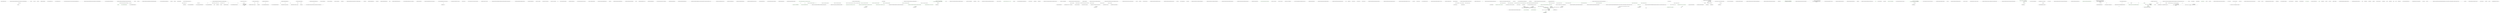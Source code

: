 digraph  {
n12 [label="Hangfire.Server.BackgroundProcessContext", span=""];
n0 [cluster="Hangfire.Server.BackgroundProcessContext.BackgroundProcessContext(string, Hangfire.JobStorage, System.Threading.CancellationToken)", label="Entry Hangfire.Server.BackgroundProcessContext.BackgroundProcessContext(string, Hangfire.JobStorage, System.Threading.CancellationToken)", span="25-25"];
n1 [cluster="Hangfire.Server.BackgroundProcessContext.BackgroundProcessContext(string, Hangfire.JobStorage, System.Threading.CancellationToken)", label="serverId == null", span="30-30"];
n3 [cluster="Hangfire.Server.BackgroundProcessContext.BackgroundProcessContext(string, Hangfire.JobStorage, System.Threading.CancellationToken)", label="storage == null", span="31-31"];
n6 [cluster="Hangfire.Server.BackgroundProcessContext.BackgroundProcessContext(string, Hangfire.JobStorage, System.Threading.CancellationToken)", label="ServerId = serverId", span="35-35"];
n7 [cluster="Hangfire.Server.BackgroundProcessContext.BackgroundProcessContext(string, Hangfire.JobStorage, System.Threading.CancellationToken)", label="Storage = storage", span="36-36"];
n8 [cluster="Hangfire.Server.BackgroundProcessContext.BackgroundProcessContext(string, Hangfire.JobStorage, System.Threading.CancellationToken)", label="CancellationToken = cancellationToken", span="37-37"];
n2 [cluster="Hangfire.Server.BackgroundProcessContext.BackgroundProcessContext(string, Hangfire.JobStorage, System.Threading.CancellationToken)", label="throw new ArgumentNullException(''serverId'');", span="30-30"];
n4 [cluster="Hangfire.Server.BackgroundProcessContext.BackgroundProcessContext(string, Hangfire.JobStorage, System.Threading.CancellationToken)", label="throw new ArgumentNullException(''storage'');", span="31-31"];
n11 [cluster="System.Collections.Generic.Dictionary<TKey, TValue>.Dictionary(System.Collections.Generic.IEqualityComparer<TKey>)", label="Entry System.Collections.Generic.Dictionary<TKey, TValue>.Dictionary(System.Collections.Generic.IEqualityComparer<TKey>)", span="0-0"];
n9 [cluster="Hangfire.Server.BackgroundProcessContext.BackgroundProcessContext(string, Hangfire.JobStorage, System.Threading.CancellationToken)", label="Exit Hangfire.Server.BackgroundProcessContext.BackgroundProcessContext(string, Hangfire.JobStorage, System.Threading.CancellationToken)", span="25-25"];
n10 [cluster="System.ArgumentNullException.ArgumentNullException(string)", label="Entry System.ArgumentNullException.ArgumentNullException(string)", span="0-0"];
d7 [cluster="Hangfire.RecurringJobManager.RecurringJobManager(Hangfire.JobStorage, Hangfire.Client.IBackgroundJobFactory)", color=green, community=0, label="factory == null", prediction=0, span="49-49"];
d4 [cluster="Hangfire.RecurringJobManager.RecurringJobManager(Hangfire.JobStorage, Hangfire.Client.IBackgroundJobFactory)", label="Entry Hangfire.RecurringJobManager.RecurringJobManager(Hangfire.JobStorage, Hangfire.Client.IBackgroundJobFactory)", span="46-46"];
d5 [cluster="Hangfire.RecurringJobManager.RecurringJobManager(Hangfire.JobStorage, Hangfire.Client.IBackgroundJobFactory)", label="storage == null", span="48-48"];
d8 [cluster="Hangfire.RecurringJobManager.RecurringJobManager(Hangfire.JobStorage, Hangfire.Client.IBackgroundJobFactory)", color=green, community=0, label="throw new ArgumentNullException(nameof(factory));", prediction=0, span="49-49"];
d9 [cluster="Hangfire.RecurringJobManager.RecurringJobManager(Hangfire.JobStorage, Hangfire.Client.IBackgroundJobFactory)", label="_storage = storage", span="51-51"];
d11 [cluster="Hangfire.RecurringJobManager.RecurringJobManager(Hangfire.JobStorage, Hangfire.Client.IBackgroundJobFactory)", label="Exit Hangfire.RecurringJobManager.RecurringJobManager(Hangfire.JobStorage, Hangfire.Client.IBackgroundJobFactory)", span="46-46"];
d12 [cluster="System.ArgumentNullException.ArgumentNullException(string)", label="Entry System.ArgumentNullException.ArgumentNullException(string)", span="0-0"];
d13 [cluster="Unk.nameof", label="Entry Unk.nameof", span=""];
d6 [cluster="Hangfire.RecurringJobManager.RecurringJobManager(Hangfire.JobStorage, Hangfire.Client.IBackgroundJobFactory)", label="throw new ArgumentNullException(nameof(storage));", span="48-48"];
d10 [cluster="Hangfire.RecurringJobManager.RecurringJobManager(Hangfire.JobStorage, Hangfire.Client.IBackgroundJobFactory)", label="_factory = factory", span="52-52"];
d90 [label="Hangfire.RecurringJobManager", span=""];
d16 [cluster="Hangfire.RecurringJobManager.AddOrUpdate(string, Hangfire.Common.Job, string, Hangfire.RecurringJobOptions)", label="throw new ArgumentNullException(nameof(recurringJobId));", span="57-57"];
d18 [cluster="Hangfire.RecurringJobManager.AddOrUpdate(string, Hangfire.Common.Job, string, Hangfire.RecurringJobOptions)", label="throw new ArgumentNullException(nameof(job));", span="58-58"];
d20 [cluster="Hangfire.RecurringJobManager.AddOrUpdate(string, Hangfire.Common.Job, string, Hangfire.RecurringJobOptions)", label="throw new ArgumentNullException(nameof(cronExpression));", span="59-59"];
d22 [cluster="Hangfire.RecurringJobManager.AddOrUpdate(string, Hangfire.Common.Job, string, Hangfire.RecurringJobOptions)", label="throw new ArgumentNullException(nameof(options));", span="60-60"];
d52 [cluster="Hangfire.RecurringJobManager.Trigger(string)", label="throw new ArgumentNullException(nameof(recurringJobId));", span="95-95"];
d73 [cluster="Hangfire.RecurringJobManager.RemoveIfExists(string)", label="throw new ArgumentNullException(nameof(recurringJobId));", span="121-121"];
d85 [cluster="Hangfire.RecurringJobManager.ValidateCronExpression(string)", label="throw new ArgumentException(''CRON expression is invalid. Please see the inner exception for details.'', nameof(cronExpression), ex);", span="142-142"];
d24 [cluster="Hangfire.RecurringJobManager.AddOrUpdate(string, Hangfire.Common.Job, string, Hangfire.RecurringJobOptions)", label="var connection = _storage.GetConnection()", span="64-64"];
d53 [cluster="Hangfire.RecurringJobManager.Trigger(string)", label="var connection = _storage.GetConnection()", span="97-97"];
d61 [cluster="Hangfire.RecurringJobManager.Trigger(string)", label="var context = new CreateContext(_storage, connection, job, state)", span="113-113"];
d63 [cluster="Hangfire.RecurringJobManager.Trigger(string)", label="_factory.Create(context)", span="115-115"];
d74 [cluster="Hangfire.RecurringJobManager.RemoveIfExists(string)", label="var connection = _storage.GetConnection()", span="123-123"];
d14 [cluster="Hangfire.RecurringJobManager.AddOrUpdate(string, Hangfire.Common.Job, string, Hangfire.RecurringJobOptions)", label="Entry Hangfire.RecurringJobManager.AddOrUpdate(string, Hangfire.Common.Job, string, Hangfire.RecurringJobOptions)", span="55-55"];
d15 [cluster="Hangfire.RecurringJobManager.AddOrUpdate(string, Hangfire.Common.Job, string, Hangfire.RecurringJobOptions)", label="recurringJobId == null", span="57-57"];
d38 [cluster="Hangfire.RecurringJobManager.AddOrUpdate(string, Hangfire.Common.Job, string, Hangfire.RecurringJobOptions)", label="Exit Hangfire.RecurringJobManager.AddOrUpdate(string, Hangfire.Common.Job, string, Hangfire.RecurringJobOptions)", span="55-55"];
d17 [cluster="Hangfire.RecurringJobManager.AddOrUpdate(string, Hangfire.Common.Job, string, Hangfire.RecurringJobOptions)", label="job == null", span="58-58"];
d19 [cluster="Hangfire.RecurringJobManager.AddOrUpdate(string, Hangfire.Common.Job, string, Hangfire.RecurringJobOptions)", label="cronExpression == null", span="59-59"];
d21 [cluster="Hangfire.RecurringJobManager.AddOrUpdate(string, Hangfire.Common.Job, string, Hangfire.RecurringJobOptions)", label="options == null", span="60-60"];
d50 [cluster="Hangfire.RecurringJobManager.Trigger(string)", label="Entry Hangfire.RecurringJobManager.Trigger(string)", span="93-93"];
d51 [cluster="Hangfire.RecurringJobManager.Trigger(string)", label="recurringJobId == null", span="95-95"];
d64 [cluster="Hangfire.RecurringJobManager.Trigger(string)", label="Exit Hangfire.RecurringJobManager.Trigger(string)", span="93-93"];
d71 [cluster="Hangfire.RecurringJobManager.RemoveIfExists(string)", label="Entry Hangfire.RecurringJobManager.RemoveIfExists(string)", span="119-119"];
d72 [cluster="Hangfire.RecurringJobManager.RemoveIfExists(string)", label="recurringJobId == null", span="121-121"];
d79 [cluster="Hangfire.RecurringJobManager.RemoveIfExists(string)", label="Exit Hangfire.RecurringJobManager.RemoveIfExists(string)", span="119-119"];
d39 [cluster="Hangfire.RecurringJobManager.ValidateCronExpression(string)", label="Entry Hangfire.RecurringJobManager.ValidateCronExpression(string)", span="133-133"];
d84 [cluster="Hangfire.RecurringJobManager.ValidateCronExpression(string)", label=Exception, span="140-140"];
d86 [cluster="Hangfire.RecurringJobManager.ValidateCronExpression(string)", label="Exit Hangfire.RecurringJobManager.ValidateCronExpression(string)", span="133-133"];
d89 [cluster="System.ArgumentException.ArgumentException(string, string, System.Exception)", label="Entry System.ArgumentException.ArgumentException(string, string, System.Exception)", span="0-0"];
d23 [cluster="Hangfire.RecurringJobManager.AddOrUpdate(string, Hangfire.Common.Job, string, Hangfire.RecurringJobOptions)", label="ValidateCronExpression(cronExpression)", span="62-62"];
d25 [cluster="Hangfire.RecurringJobManager.AddOrUpdate(string, Hangfire.Common.Job, string, Hangfire.RecurringJobOptions)", label="var recurringJob = new Dictionary<string, string>()", span="66-66"];
d40 [cluster="Hangfire.JobStorage.GetConnection()", label="Entry Hangfire.JobStorage.GetConnection()", span="56-56"];
d31 [cluster="Hangfire.RecurringJobManager.AddOrUpdate(string, Hangfire.Common.Job, string, Hangfire.RecurringJobOptions)", label="var existingJob = connection.GetAllEntriesFromHash($''recurring-job:{recurringJobId}'')", span="74-74"];
d34 [cluster="Hangfire.RecurringJobManager.AddOrUpdate(string, Hangfire.Common.Job, string, Hangfire.RecurringJobOptions)", label="var transaction = connection.CreateWriteTransaction()", span="80-80"];
d54 [cluster="Hangfire.RecurringJobManager.Trigger(string)", label="var hash = connection.GetAllEntriesFromHash($''recurring-job:{recurringJobId}'')", span="99-99"];
d57 [cluster="Hangfire.RecurringJobManager.Trigger(string)", label="var job = JobHelper.FromJson<InvocationData>(hash[''Job'']).Deserialize()", span="105-105"];
d59 [cluster="Hangfire.RecurringJobManager.Trigger(string)", label="hash.ContainsKey(''Queue'')", span="108-108"];
d60 [cluster="Hangfire.RecurringJobManager.Trigger(string)", label="state.Queue = hash[''Queue'']", span="110-110"];
d58 [cluster="Hangfire.RecurringJobManager.Trigger(string)", label="var state = new EnqueuedState { Reason = ''Triggered using recurring job manager'' }", span="106-106"];
d62 [cluster="Hangfire.RecurringJobManager.Trigger(string)", label="context.Parameters[''RecurringJobId''] = recurringJobId", span="114-114"];
d69 [cluster="Hangfire.Client.CreateContext.CreateContext(Hangfire.JobStorage, Hangfire.Storage.IStorageConnection, Hangfire.Common.Job, Hangfire.States.IState)", label="Entry Hangfire.Client.CreateContext.CreateContext(Hangfire.JobStorage, Hangfire.Storage.IStorageConnection, Hangfire.Common.Job, Hangfire.States.IState)", span="37-37"];
d70 [cluster="Hangfire.Client.IBackgroundJobFactory.Create(Hangfire.Client.CreateContext)", label="Entry Hangfire.Client.IBackgroundJobFactory.Create(Hangfire.Client.CreateContext)", span="31-31"];
d75 [cluster="Hangfire.RecurringJobManager.RemoveIfExists(string)", label="var transaction = connection.CreateWriteTransaction()", span="124-124"];
d26 [cluster="Hangfire.RecurringJobManager.AddOrUpdate(string, Hangfire.Common.Job, string, Hangfire.RecurringJobOptions)", label="var invocationData = InvocationData.Serialize(job)", span="67-67"];
d28 [cluster="Hangfire.RecurringJobManager.AddOrUpdate(string, Hangfire.Common.Job, string, Hangfire.RecurringJobOptions)", label="recurringJob[''Cron''] = cronExpression", span="70-70"];
d29 [cluster="Hangfire.RecurringJobManager.AddOrUpdate(string, Hangfire.Common.Job, string, Hangfire.RecurringJobOptions)", label="recurringJob[''TimeZoneId''] = options.TimeZone.Id", span="71-71"];
d30 [cluster="Hangfire.RecurringJobManager.AddOrUpdate(string, Hangfire.Common.Job, string, Hangfire.RecurringJobOptions)", label="recurringJob[''Queue''] = options.QueueName", span="72-72"];
d35 [cluster="Hangfire.RecurringJobManager.AddOrUpdate(string, Hangfire.Common.Job, string, Hangfire.RecurringJobOptions)", label="transaction.SetRangeInHash(\r\n                        $''recurring-job:{recurringJobId}'',\r\n                        recurringJob)", span="82-84"];
d36 [cluster="Hangfire.RecurringJobManager.AddOrUpdate(string, Hangfire.Common.Job, string, Hangfire.RecurringJobOptions)", label="transaction.AddToSet(''recurring-jobs'', recurringJobId)", span="86-86"];
d37 [cluster="Hangfire.RecurringJobManager.AddOrUpdate(string, Hangfire.Common.Job, string, Hangfire.RecurringJobOptions)", label="transaction.Commit()", span="88-88"];
d56 [cluster="Hangfire.RecurringJobManager.Trigger(string)", label="return;", span="102-102"];
d76 [cluster="Hangfire.RecurringJobManager.RemoveIfExists(string)", label="transaction.RemoveHash($''recurring-job:{recurringJobId}'')", span="126-126"];
d77 [cluster="Hangfire.RecurringJobManager.RemoveIfExists(string)", label="transaction.RemoveFromSet(''recurring-jobs'', recurringJobId)", span="127-127"];
d78 [cluster="Hangfire.RecurringJobManager.RemoveIfExists(string)", label="transaction.Commit()", span="129-129"];
d82 [cluster="Hangfire.RecurringJobManager.ValidateCronExpression(string)", label="var schedule = CrontabSchedule.Parse(cronExpression)", span="137-137"];
d83 [cluster="Hangfire.RecurringJobManager.ValidateCronExpression(string)", label="schedule.GetNextOccurrence(DateTime.UtcNow)", span="138-138"];
d41 [cluster="System.Collections.Generic.Dictionary<TKey, TValue>.Dictionary()", label="Entry System.Collections.Generic.Dictionary<TKey, TValue>.Dictionary()", span="0-0"];
d27 [cluster="Hangfire.RecurringJobManager.AddOrUpdate(string, Hangfire.Common.Job, string, Hangfire.RecurringJobOptions)", label="recurringJob[''Job''] = JobHelper.ToJson(invocationData)", span="69-69"];
d33 [cluster="Hangfire.RecurringJobManager.AddOrUpdate(string, Hangfire.Common.Job, string, Hangfire.RecurringJobOptions)", label="recurringJob[''CreatedAt''] = JobHelper.SerializeDateTime(DateTime.UtcNow)", span="77-77"];
d32 [cluster="Hangfire.RecurringJobManager.AddOrUpdate(string, Hangfire.Common.Job, string, Hangfire.RecurringJobOptions)", label="existingJob == null", span="75-75"];
d44 [cluster="Hangfire.Storage.IStorageConnection.GetAllEntriesFromHash(string)", label="Entry Hangfire.Storage.IStorageConnection.GetAllEntriesFromHash(string)", span="64-64"];
d46 [cluster="Hangfire.Storage.IStorageConnection.CreateWriteTransaction()", label="Entry Hangfire.Storage.IStorageConnection.CreateWriteTransaction()", span="27-27"];
d55 [cluster="Hangfire.RecurringJobManager.Trigger(string)", label="hash == null", span="100-100"];
d65 [cluster="Hangfire.Common.JobHelper.FromJson<T>(string)", label="Entry Hangfire.Common.JobHelper.FromJson<T>(string)", span="39-39"];
d66 [cluster="Hangfire.Storage.InvocationData.Deserialize()", label="Entry Hangfire.Storage.InvocationData.Deserialize()", span="44-44"];
d68 [cluster="System.Collections.Generic.Dictionary<TKey, TValue>.ContainsKey(TKey)", label="Entry System.Collections.Generic.Dictionary<TKey, TValue>.ContainsKey(TKey)", span="0-0"];
d67 [cluster="Hangfire.States.EnqueuedState.EnqueuedState()", label="Entry Hangfire.States.EnqueuedState.EnqueuedState()", span="87-87"];
d42 [cluster="Hangfire.Storage.InvocationData.Serialize(Hangfire.Common.Job)", label="Entry Hangfire.Storage.InvocationData.Serialize(Hangfire.Common.Job)", span="69-69"];
d47 [cluster="Hangfire.Storage.IWriteOnlyTransaction.SetRangeInHash(string, System.Collections.Generic.IEnumerable<System.Collections.Generic.KeyValuePair<string, string>>)", label="Entry Hangfire.Storage.IWriteOnlyTransaction.SetRangeInHash(string, System.Collections.Generic.IEnumerable<System.Collections.Generic.KeyValuePair<string, string>>)", span="51-51"];
d48 [cluster="Hangfire.Storage.IWriteOnlyTransaction.AddToSet(string, string)", label="Entry Hangfire.Storage.IWriteOnlyTransaction.AddToSet(string, string)", span="41-41"];
d49 [cluster="Hangfire.Storage.IWriteOnlyTransaction.Commit()", label="Entry Hangfire.Storage.IWriteOnlyTransaction.Commit()", span="54-54"];
d80 [cluster="Hangfire.Storage.IWriteOnlyTransaction.RemoveHash(string)", label="Entry Hangfire.Storage.IWriteOnlyTransaction.RemoveHash(string)", span="52-52"];
d81 [cluster="Hangfire.Storage.IWriteOnlyTransaction.RemoveFromSet(string, string)", label="Entry Hangfire.Storage.IWriteOnlyTransaction.RemoveFromSet(string, string)", span="43-43"];
d87 [cluster="NCrontab.CrontabSchedule.Parse(string)", label="Entry NCrontab.CrontabSchedule.Parse(string)", span="93-93"];
d88 [cluster="NCrontab.CrontabSchedule.GetNextOccurrence(System.DateTime)", label="Entry NCrontab.CrontabSchedule.GetNextOccurrence(System.DateTime)", span="193-193"];
d43 [cluster="Hangfire.Common.JobHelper.ToJson(object)", label="Entry Hangfire.Common.JobHelper.ToJson(object)", span="32-32"];
d45 [cluster="Hangfire.Common.JobHelper.SerializeDateTime(System.DateTime)", label="Entry Hangfire.Common.JobHelper.SerializeDateTime(System.DateTime)", span="68-68"];
m0_31 [cluster="lambda expression", color=green, community=0, file="BackgroundProcessContextFacts.cs", label="new BackgroundProcessContext(_serverId, _storage.Object, null, _cts.Token)", prediction=2, span="46-46"];
m0_40 [cluster="Unk.SequenceEqual", file="BackgroundProcessContextFacts.cs", label="Entry Unk.SequenceEqual", span=""];
m0_24 [cluster="Hangfire.Core.Tests.Server.BackgroundProcessContextFacts.Ctor_CorrectlyInitializes_AllTheProperties()", file="BackgroundProcessContextFacts.cs", label="Entry Hangfire.Core.Tests.Server.BackgroundProcessContextFacts.Ctor_CorrectlyInitializes_AllTheProperties()", span="39-39"];
m0_26 [cluster="Hangfire.Core.Tests.Server.BackgroundProcessContextFacts.Ctor_ThrowsAnException_WhenPropertiesArgumentIsNull()", file="BackgroundProcessContextFacts.cs", label="Entry Hangfire.Core.Tests.Server.BackgroundProcessContextFacts.Ctor_ThrowsAnException_WhenPropertiesArgumentIsNull()", span="43-43"];
m0_27 [cluster="Hangfire.Core.Tests.Server.BackgroundProcessContextFacts.Ctor_ThrowsAnException_WhenPropertiesArgumentIsNull()", color=green, community=1, file="BackgroundProcessContextFacts.cs", label="var exception = Assert.Throws<ArgumentNullException>(\r\n                () => new BackgroundProcessContext(_serverId, _storage.Object, null, _cts.Token))", prediction=3, span="45-46"];
m0_28 [cluster="Hangfire.Core.Tests.Server.BackgroundProcessContextFacts.Ctor_ThrowsAnException_WhenPropertiesArgumentIsNull()", color=green, community=0, file="BackgroundProcessContextFacts.cs", label="Assert.Equal(''properties'', exception.ParamName)", prediction=2, span="48-48"];
m0_29 [cluster="Hangfire.Core.Tests.Server.BackgroundProcessContextFacts.Ctor_ThrowsAnException_WhenPropertiesArgumentIsNull()", file="BackgroundProcessContextFacts.cs", label="Exit Hangfire.Core.Tests.Server.BackgroundProcessContextFacts.Ctor_ThrowsAnException_WhenPropertiesArgumentIsNull()", span="43-43"];
m0_34 [cluster="Hangfire.Core.Tests.Server.BackgroundProcessContextFacts.Ctor_CorrectlyInitializes_AllTheProperties()", color=green, community=0, file="BackgroundProcessContextFacts.cs", label="var context = new BackgroundProcessContext(_serverId, _storage.Object, _properties, _cts.Token)", prediction=2, span="54-54"];
m0_36 [cluster="Hangfire.Core.Tests.Server.BackgroundProcessContextFacts.Ctor_CorrectlyInitializes_AllTheProperties()", color=green, community=0, file="BackgroundProcessContextFacts.cs", label="Assert.True(_properties.SequenceEqual(context.Properties))", prediction=2, span="57-57"];
m0_30 [cluster="lambda expression", file="BackgroundProcessContextFacts.cs", label="Entry lambda expression", span="46-46"];
m0_10 [cluster="Unk.>", file="BackgroundProcessContextFacts.cs", label="Entry Unk.>", span=""];
m0_16 [cluster="Hangfire.Core.Tests.Server.BackgroundProcessContextFacts.Ctor_ThrowsAnException_WhenStorageIsNull()", file="BackgroundProcessContextFacts.cs", label="Entry Hangfire.Core.Tests.Server.BackgroundProcessContextFacts.Ctor_ThrowsAnException_WhenStorageIsNull()", span="30-30"];
m0_18 [cluster="Hangfire.Core.Tests.Server.BackgroundProcessContextFacts.Ctor_ThrowsAnException_WhenStorageIsNull()", file="BackgroundProcessContextFacts.cs", label="Assert.Equal(''storage'', exception.ParamName)", span="35-35"];
m0_19 [cluster="Hangfire.Core.Tests.Server.BackgroundProcessContextFacts.Ctor_ThrowsAnException_WhenStorageIsNull()", color=green, community=0, file="BackgroundProcessContextFacts.cs", label="Exit Hangfire.Core.Tests.Server.BackgroundProcessContextFacts.Ctor_ThrowsAnException_WhenStorageIsNull()", prediction=2, span="30-30"];
m0_23 [cluster="lambda expression", color=green, community=0, file="BackgroundProcessContextFacts.cs", label="new BackgroundProcessContext(_serverId, null, _properties, _cts.Token)", prediction=2, span="37-37"];
m0_32 [cluster="lambda expression", file="BackgroundProcessContextFacts.cs", label="Exit lambda expression", span="46-46"];
m0_41 [cluster="Unk.True", file="BackgroundProcessContextFacts.cs", label="Entry Unk.True", span=""];
m0_0 [cluster="Hangfire.Core.Tests.Server.BackgroundProcessContextFacts.BackgroundProcessContextFacts()", file="BackgroundProcessContextFacts.cs", label="Entry Hangfire.Core.Tests.Server.BackgroundProcessContextFacts.BackgroundProcessContextFacts()", span="14-14"];
m0_1 [cluster="Hangfire.Core.Tests.Server.BackgroundProcessContextFacts.BackgroundProcessContextFacts()", file="BackgroundProcessContextFacts.cs", label="_storage = new Mock<JobStorage>()", span="19-19"];
m0_2 [cluster="Hangfire.Core.Tests.Server.BackgroundProcessContextFacts.BackgroundProcessContextFacts()", color=green, community=0, file="BackgroundProcessContextFacts.cs", label="_properties = new Dictionary<string, object> {{''key'', ''value''}}", prediction=9, span="20-20"];
m0_3 [cluster="Hangfire.Core.Tests.Server.BackgroundProcessContextFacts.BackgroundProcessContextFacts()", file="BackgroundProcessContextFacts.cs", label="Exit Hangfire.Core.Tests.Server.BackgroundProcessContextFacts.BackgroundProcessContextFacts()", span="14-14"];
m0_11 [cluster="Unk.Equal", file="BackgroundProcessContextFacts.cs", label="Entry Unk.Equal", span=""];
m0_15 [cluster="lambda expression", color=green, community=0, file="BackgroundProcessContextFacts.cs", label="new BackgroundProcessContext(null, _storage.Object, _properties, _cts.Token)", prediction=2, span="28-28"];
m0_5 [cluster="System.Threading.CancellationTokenSource.CancellationTokenSource()", file="BackgroundProcessContextFacts.cs", label="Entry System.Threading.CancellationTokenSource.CancellationTokenSource()", span="0-0"];
m0_4 [cluster="Mock<JobStorage>.cstr", file="BackgroundProcessContextFacts.cs", label="Entry Mock<JobStorage>.cstr", span=""];
m0_12 [cluster="lambda expression", file="BackgroundProcessContextFacts.cs", label="Entry lambda expression", span="24-24"];
m0_14 [cluster="lambda expression", file="BackgroundProcessContextFacts.cs", label="Exit lambda expression", span="24-24"];
m0_20 [cluster="lambda expression", file="BackgroundProcessContextFacts.cs", label="Entry lambda expression", span="33-33"];
m0_22 [cluster="lambda expression", file="BackgroundProcessContextFacts.cs", label="Exit lambda expression", span="33-33"];
m0_6 [cluster="Hangfire.Core.Tests.Server.BackgroundProcessContextFacts.Ctor_ThrowsAnException_WhenServerIdIsNull()", file="BackgroundProcessContextFacts.cs", label="Entry Hangfire.Core.Tests.Server.BackgroundProcessContextFacts.Ctor_ThrowsAnException_WhenServerIdIsNull()", span="21-21"];
m0_8 [cluster="Hangfire.Core.Tests.Server.BackgroundProcessContextFacts.Ctor_ThrowsAnException_WhenServerIdIsNull()", file="BackgroundProcessContextFacts.cs", label="Assert.Equal(''serverId'', exception.ParamName)", span="26-26"];
m0_9 [cluster="Hangfire.Core.Tests.Server.BackgroundProcessContextFacts.Ctor_ThrowsAnException_WhenServerIdIsNull()", color=green, community=0, file="BackgroundProcessContextFacts.cs", label="Exit Hangfire.Core.Tests.Server.BackgroundProcessContextFacts.Ctor_ThrowsAnException_WhenServerIdIsNull()", prediction=2, span="21-21"];
m0_33 [file="BackgroundProcessContextFacts.cs", label="Hangfire.Core.Tests.Server.BackgroundProcessContextFacts", span=""];
m1_23 [cluster="HangFire.Tests.Client.JobClientTests.Ctor_ThrowsAnException_WhenJobCreatorIsNull()", file="BackgroundProcessContextMock.cs", label="Entry HangFire.Tests.Client.JobClientTests.Ctor_ThrowsAnException_WhenJobCreatorIsNull()", span="43-43"];
m1_24 [cluster="HangFire.Tests.Client.JobClientTests.Ctor_ThrowsAnException_WhenJobCreatorIsNull()", file="BackgroundProcessContextMock.cs", label="new JobClient(_connectionMock.Object, null)", span="46-46"];
m1_25 [cluster="HangFire.Tests.Client.JobClientTests.Ctor_ThrowsAnException_WhenJobCreatorIsNull()", file="BackgroundProcessContextMock.cs", label="Exit HangFire.Tests.Client.JobClientTests.Ctor_ThrowsAnException_WhenJobCreatorIsNull()", span="43-43"];
m1_36 [cluster="HangFire.Client.JobClient.CreateJob(HangFire.Common.JobMethod, string[], HangFire.Common.States.JobState)", file="BackgroundProcessContextMock.cs", label="Entry HangFire.Client.JobClient.CreateJob(HangFire.Common.JobMethod, string[], HangFire.Common.States.JobState)", span="75-75"];
m1_15 [cluster="HangFire.Common.JobMethod.JobMethod(System.Type, System.Reflection.MethodInfo)", file="BackgroundProcessContextMock.cs", label="Entry HangFire.Common.JobMethod.JobMethod(System.Type, System.Reflection.MethodInfo)", span="48-48"];
m1_9 [cluster="Unk.Setup", file="BackgroundProcessContextMock.cs", label="Entry Unk.Setup", span=""];
m1_13 [cluster="JobClient.cstr", file="BackgroundProcessContextMock.cs", label="Entry JobClient.cstr", span=""];
m1_16 [cluster="System.Type.GetMethod(string)", file="BackgroundProcessContextMock.cs", label="Entry System.Type.GetMethod(string)", span="0-0"];
m1_37 [cluster="HangFire.Tests.Client.JobClientTests.CreateJob_CallsCreate_WithCorrectContext()", file="BackgroundProcessContextMock.cs", label="Entry HangFire.Tests.Client.JobClientTests.CreateJob_CallsCreate_WithCorrectContext()", span="72-72"];
m1_38 [cluster="HangFire.Tests.Client.JobClientTests.CreateJob_CallsCreate_WithCorrectContext()", file="BackgroundProcessContextMock.cs", label="_client.CreateJob(_method, new[] { ''hello'', ''3'' }, _stateMock.Object)", span="74-74"];
m1_39 [cluster="HangFire.Tests.Client.JobClientTests.CreateJob_CallsCreate_WithCorrectContext()", file="BackgroundProcessContextMock.cs", label="Exit HangFire.Tests.Client.JobClientTests.CreateJob_CallsCreate_WithCorrectContext()", span="72-72"];
m1_11 [cluster="Unk.Returns", file="BackgroundProcessContextMock.cs", label="Entry Unk.Returns", span=""];
m1_8 [cluster="Mock<IStorageConnection>.cstr", file="BackgroundProcessContextMock.cs", label="Entry Mock<IStorageConnection>.cstr", span=""];
m1_29 [cluster="Unk.CreateJob", file="BackgroundProcessContextMock.cs", label="Entry Unk.CreateJob", span=""];
m1_20 [cluster="HangFire.Tests.Client.JobClientTests.Ctor_ThrowsAnException_WhenClientManagerIsNull()", file="BackgroundProcessContextMock.cs", label="Entry HangFire.Tests.Client.JobClientTests.Ctor_ThrowsAnException_WhenClientManagerIsNull()", span="34-34"];
m1_21 [cluster="HangFire.Tests.Client.JobClientTests.Ctor_ThrowsAnException_WhenClientManagerIsNull()", file="BackgroundProcessContextMock.cs", label="new JobClient(null, _creatorMock.Object)", span="37-37"];
m1_22 [cluster="HangFire.Tests.Client.JobClientTests.Ctor_ThrowsAnException_WhenClientManagerIsNull()", file="BackgroundProcessContextMock.cs", label="Exit HangFire.Tests.Client.JobClientTests.Ctor_ThrowsAnException_WhenClientManagerIsNull()", span="34-34"];
m1_30 [cluster="HangFire.Tests.Client.JobClientTests.CreateJob_ThrowsAnException_WhenArgumentsIsNull()", file="BackgroundProcessContextMock.cs", label="Entry HangFire.Tests.Client.JobClientTests.CreateJob_ThrowsAnException_WhenArgumentsIsNull()", span="59-59"];
m1_31 [cluster="HangFire.Tests.Client.JobClientTests.CreateJob_ThrowsAnException_WhenArgumentsIsNull()", file="BackgroundProcessContextMock.cs", label="_client.CreateJob(_method, null, _stateMock.Object)", span="61-61"];
m1_32 [cluster="HangFire.Tests.Client.JobClientTests.CreateJob_ThrowsAnException_WhenArgumentsIsNull()", file="BackgroundProcessContextMock.cs", label="Exit HangFire.Tests.Client.JobClientTests.CreateJob_ThrowsAnException_WhenArgumentsIsNull()", span="59-59"];
m1_0 [cluster="HangFire.Tests.Client.JobClientTests.Initialize()", file="BackgroundProcessContextMock.cs", label="Entry HangFire.Tests.Client.JobClientTests.Initialize()", span="21-21"];
m1_4 [cluster="HangFire.Tests.Client.JobClientTests.Initialize()", color=green, community=0, file="BackgroundProcessContextMock.cs", label="_client = new JobClient(_connectionMock.Object, _creatorMock.Object)", prediction=12, span="27-27"];
m1_3 [cluster="HangFire.Tests.Client.JobClientTests.Initialize()", file="BackgroundProcessContextMock.cs", label="_creatorMock = new Mock<JobCreator>()", span="26-26"];
m1_5 [cluster="HangFire.Tests.Client.JobClientTests.Initialize()", file="BackgroundProcessContextMock.cs", label="_stateMock = new Mock<JobState>()", span="28-28"];
m1_1 [cluster="HangFire.Tests.Client.JobClientTests.Initialize()", file="BackgroundProcessContextMock.cs", label="_connectionMock = new Mock<IStorageConnection>()", span="23-23"];
m1_2 [cluster="HangFire.Tests.Client.JobClientTests.Initialize()", file="BackgroundProcessContextMock.cs", label="_connectionMock.Setup(x => x.Storage).Returns(new Mock<JobStorage>().Object)", span="24-24"];
m1_6 [cluster="HangFire.Tests.Client.JobClientTests.Initialize()", file="BackgroundProcessContextMock.cs", label="_method = new JobMethod(typeof(JobClientTests), typeof(JobClientTests).GetMethod(''Method''))", span="29-29"];
m1_7 [cluster="HangFire.Tests.Client.JobClientTests.Initialize()", file="BackgroundProcessContextMock.cs", label="Exit HangFire.Tests.Client.JobClientTests.Initialize()", span="21-21"];
m1_33 [cluster="HangFire.Tests.Client.JobClientTests.CreateJob_ThrowsAnException_WhenStateIsNull()", file="BackgroundProcessContextMock.cs", label="Entry HangFire.Tests.Client.JobClientTests.CreateJob_ThrowsAnException_WhenStateIsNull()", span="66-66"];
m1_34 [cluster="HangFire.Tests.Client.JobClientTests.CreateJob_ThrowsAnException_WhenStateIsNull()", file="BackgroundProcessContextMock.cs", label="_client.CreateJob(_method, new string[0], null)", span="68-68"];
m1_35 [cluster="HangFire.Tests.Client.JobClientTests.CreateJob_ThrowsAnException_WhenStateIsNull()", file="BackgroundProcessContextMock.cs", label="Exit HangFire.Tests.Client.JobClientTests.CreateJob_ThrowsAnException_WhenStateIsNull()", span="66-66"];
m1_17 [cluster="lambda expression", file="BackgroundProcessContextMock.cs", label="Entry lambda expression", span="24-24"];
m1_18 [cluster="lambda expression", file="BackgroundProcessContextMock.cs", label="x.Storage", span="24-24"];
m1_19 [cluster="lambda expression", file="BackgroundProcessContextMock.cs", label="Exit lambda expression", span="24-24"];
m1_14 [cluster="Mock<JobState>.cstr", file="BackgroundProcessContextMock.cs", label="Entry Mock<JobState>.cstr", span=""];
m1_12 [cluster="Mock<JobCreator>.cstr", file="BackgroundProcessContextMock.cs", label="Entry Mock<JobCreator>.cstr", span=""];
m1_10 [cluster="Mock<JobStorage>.cstr", file="BackgroundProcessContextMock.cs", label="Entry Mock<JobStorage>.cstr", span=""];
m1_26 [cluster="HangFire.Tests.Client.JobClientTests.CreateJob_ThrowsAnException_WhenJobMethodIsNull()", file="BackgroundProcessContextMock.cs", label="Entry HangFire.Tests.Client.JobClientTests.CreateJob_ThrowsAnException_WhenJobMethodIsNull()", span="52-52"];
m1_27 [cluster="HangFire.Tests.Client.JobClientTests.CreateJob_ThrowsAnException_WhenJobMethodIsNull()", file="BackgroundProcessContextMock.cs", label="_client.CreateJob(null, new string[0], _stateMock.Object)", span="54-54"];
m1_28 [cluster="HangFire.Tests.Client.JobClientTests.CreateJob_ThrowsAnException_WhenJobMethodIsNull()", file="BackgroundProcessContextMock.cs", label="Exit HangFire.Tests.Client.JobClientTests.CreateJob_ThrowsAnException_WhenJobMethodIsNull()", span="52-52"];
m1_47 [file="BackgroundProcessContextMock.cs", label="HangFire.Tests.Client.JobClientTests", span=""];
m3_0 [cluster="Hangfire.Server.InfiniteLoopProcess.InfiniteLoopProcess(Hangfire.Server.IServerProcess)", file="InfiniteLoopProcess.cs", label="Entry Hangfire.Server.InfiniteLoopProcess.InfiniteLoopProcess(Hangfire.Server.IServerProcess)", span="23-23"];
m3_1 [cluster="Hangfire.Server.InfiniteLoopProcess.InfiniteLoopProcess(Hangfire.Server.IServerProcess)", file="InfiniteLoopProcess.cs", label="innerProcess == null", span="25-25"];
m3_3 [cluster="Hangfire.Server.InfiniteLoopProcess.InfiniteLoopProcess(Hangfire.Server.IServerProcess)", file="InfiniteLoopProcess.cs", label="InnerProcess = innerProcess", span="26-26"];
m3_2 [cluster="Hangfire.Server.InfiniteLoopProcess.InfiniteLoopProcess(Hangfire.Server.IServerProcess)", file="InfiniteLoopProcess.cs", label="throw new ArgumentNullException(''innerProcess'');", span="25-25"];
m3_4 [cluster="Hangfire.Server.InfiniteLoopProcess.InfiniteLoopProcess(Hangfire.Server.IServerProcess)", file="InfiniteLoopProcess.cs", label="Exit Hangfire.Server.InfiniteLoopProcess.InfiniteLoopProcess(Hangfire.Server.IServerProcess)", span="23-23"];
m3_13 [cluster="Hangfire.Server.InfiniteLoopProcess.ToString()", file="InfiniteLoopProcess.cs", label="Entry Hangfire.Server.InfiniteLoopProcess.ToString()", span="40-40"];
m3_14 [cluster="Hangfire.Server.InfiniteLoopProcess.ToString()", file="InfiniteLoopProcess.cs", label="return InnerProcess.ToString();", span="42-42"];
m3_15 [cluster="Hangfire.Server.InfiniteLoopProcess.ToString()", file="InfiniteLoopProcess.cs", label="Exit Hangfire.Server.InfiniteLoopProcess.ToString()", span="40-40"];
m3_6 [cluster="Hangfire.Server.InfiniteLoopProcess.Execute(Hangfire.Server.BackgroundProcessContext)", file="InfiniteLoopProcess.cs", label="Entry Hangfire.Server.InfiniteLoopProcess.Execute(Hangfire.Server.BackgroundProcessContext)", span="31-31"];
m3_7 [cluster="Hangfire.Server.InfiniteLoopProcess.Execute(Hangfire.Server.BackgroundProcessContext)", color=green, community=0, file="InfiniteLoopProcess.cs", label=true, prediction=13, span="33-33"];
m3_9 [cluster="Hangfire.Server.InfiniteLoopProcess.Execute(Hangfire.Server.BackgroundProcessContext)", file="InfiniteLoopProcess.cs", label="InnerProcess.Execute(context)", span="36-36"];
m3_10 [cluster="Hangfire.Server.InfiniteLoopProcess.Execute(Hangfire.Server.BackgroundProcessContext)", file="InfiniteLoopProcess.cs", label="Exit Hangfire.Server.InfiniteLoopProcess.Execute(Hangfire.Server.BackgroundProcessContext)", span="31-31"];
m3_12 [cluster="Hangfire.Server.IServerProcess.Execute(Hangfire.Server.BackgroundProcessContext)", file="InfiniteLoopProcess.cs", label="Entry Hangfire.Server.IServerProcess.Execute(Hangfire.Server.BackgroundProcessContext)", span="26-26"];
m3_16 [cluster="object.ToString()", file="InfiniteLoopProcess.cs", label="Entry object.ToString()", span="0-0"];
m3_11 [cluster="System.Threading.CancellationToken.ThrowIfCancellationRequested()", file="InfiniteLoopProcess.cs", label="Entry System.Threading.CancellationToken.ThrowIfCancellationRequested()", span="0-0"];
m3_17 [file="InfiniteLoopProcess.cs", label="Hangfire.Server.InfiniteLoopProcess", span=""];
m4_31 [cluster="lambda expression", file="RecurringJobScheduler.cs", label="Exit lambda expression", span="42-42"];
m4_67 [cluster="HangFire.Core.Tests.BackgroundJobServerFacts.Start_StartsTheServerComponentRunner()", file="RecurringJobScheduler.cs", label="Exit HangFire.Core.Tests.BackgroundJobServerFacts.Start_StartsTheServerComponentRunner()", span="80-80"];
m4_82 [cluster="HangFire.Core.Tests.BackgroundJobServerFacts.Dispose_DisposesServerComponentRunner()", file="RecurringJobScheduler.cs", label="_serverMock.Object.Dispose()", span="98-98"];
m4_30 [cluster="lambda expression", color=green, community=0, file="RecurringJobScheduler.cs", label="new BackgroundJobServer(WorkerCount, null, _storage.Object)", prediction=14, span="42-42"];
m4_98 [cluster="HangFire.Core.Tests.BackgroundJobServerFacts.GetServerComponentsRunner_ContainsDefaultComponents()", file="RecurringJobScheduler.cs", label="Entry HangFire.Core.Tests.BackgroundJobServerFacts.GetServerComponentsRunner_ContainsDefaultComponents()", span="115-115"];
m4_99 [cluster="HangFire.Core.Tests.BackgroundJobServerFacts.GetServerComponentsRunner_ContainsDefaultComponents()", file="RecurringJobScheduler.cs", label="var server = CreateServer()", span="118-118"];
m4_102 [cluster="HangFire.Core.Tests.BackgroundJobServerFacts.GetServerComponentsRunner_ContainsDefaultComponents()", file="RecurringJobScheduler.cs", label="var componentTypes = runners.OfType<ServerComponentRunner>()\r\n                .Select(x => x.Component)\r\n                .Select(x => x.GetType())\r\n                .ToArray()", span="126-129"];
m4_101 [cluster="HangFire.Core.Tests.BackgroundJobServerFacts.GetServerComponentsRunner_ContainsDefaultComponents()", file="RecurringJobScheduler.cs", label="Assert.True(runners.Select(x => x.GetType()).Contains(typeof(WorkerManager)))", span="124-124"];
m4_100 [cluster="HangFire.Core.Tests.BackgroundJobServerFacts.GetServerComponentsRunner_ContainsDefaultComponents()", file="RecurringJobScheduler.cs", label="var runners = server.GetServerComponentsRunner()", span="121-121"];
m4_103 [cluster="HangFire.Core.Tests.BackgroundJobServerFacts.GetServerComponentsRunner_ContainsDefaultComponents()", file="RecurringJobScheduler.cs", label="Assert.Contains(typeof(ServerHeartbeat), componentTypes)", span="131-131"];
m4_104 [cluster="HangFire.Core.Tests.BackgroundJobServerFacts.GetServerComponentsRunner_ContainsDefaultComponents()", file="RecurringJobScheduler.cs", label="Assert.Contains(typeof(ServerWatchdog), componentTypes)", span="132-132"];
m4_105 [cluster="HangFire.Core.Tests.BackgroundJobServerFacts.GetServerComponentsRunner_ContainsDefaultComponents()", file="RecurringJobScheduler.cs", label="Exit HangFire.Core.Tests.BackgroundJobServerFacts.GetServerComponentsRunner_ContainsDefaultComponents()", span="115-115"];
m4_84 [cluster="HangFire.Core.Tests.BackgroundJobServerFacts.Dispose_DisposesServerComponentRunner()", file="RecurringJobScheduler.cs", label="Exit HangFire.Core.Tests.BackgroundJobServerFacts.Dispose_DisposesServerComponentRunner()", span="96-96"];
m4_38 [cluster="lambda expression", file="RecurringJobScheduler.cs", label="Exit lambda expression", span="51-51"];
m4_39 [cluster="HangFire.Core.Tests.BackgroundJobServerFacts.Ctor_ThrowsAnException_WhenStorageIsNull()", file="RecurringJobScheduler.cs", label="Entry HangFire.Core.Tests.BackgroundJobServerFacts.Ctor_ThrowsAnException_WhenStorageIsNull()", span="57-57"];
m4_40 [cluster="HangFire.Core.Tests.BackgroundJobServerFacts.Ctor_ThrowsAnException_WhenStorageIsNull()", color=green, community=0, file="RecurringJobScheduler.cs", label="var exception = Assert.Throws<ArgumentNullException>(\r\n                () => new BackgroundJobServer(WorkerCount, Queues, null))", prediction=15, span="59-60"];
m4_76 [cluster="HangFire.Core.Tests.BackgroundJobServerFacts.Stop_StopsTheServerComponentRunner()", file="RecurringJobScheduler.cs", label="Exit HangFire.Core.Tests.BackgroundJobServerFacts.Stop_StopsTheServerComponentRunner()", span="88-88"];
m4_46 [cluster="Hangfire.Server.RecurringJobScheduler.TryScheduleJob(Hangfire.JobStorage, Hangfire.Storage.IStorageConnection, string, System.Collections.Generic.Dictionary<string, string>)", file="RecurringJobScheduler.cs", label="var timeZone = recurringJob.ContainsKey(''TimeZoneId'')\r\n                    ? TimeZoneInfo.FindSystemTimeZoneById(recurringJob[''TimeZoneId''])\r\n                    : TimeZoneInfo.Utc", span="117-119"];
m4_20 [cluster="Hangfire.Server.RecurringJobScheduler.Execute(Hangfire.Server.BackgroundProcessContext)", file="RecurringJobScheduler.cs", label="var recurringJobIds = connection.GetAllItemsFromSet(''recurring-jobs'')", span="69-69"];
m4_95 [cluster="HangFire.Core.Tests.BackgroundJobServerFacts.CreateServer()", file="RecurringJobScheduler.cs", label="Entry HangFire.Core.Tests.BackgroundJobServerFacts.CreateServer()", span="155-155"];
m4_139 [cluster="HangFire.Core.Tests.BackgroundJobServerFacts.CreateServer()", file="RecurringJobScheduler.cs", label="return new BackgroundJobServer(WorkerCount, Queues, _storage.Object);", span="157-157"];
m4_140 [cluster="HangFire.Core.Tests.BackgroundJobServerFacts.CreateServer()", file="RecurringJobScheduler.cs", label="Exit HangFire.Core.Tests.BackgroundJobServerFacts.CreateServer()", span="155-155"];
m4_25 [cluster="Hangfire.Server.RecurringJobScheduler.Execute(Hangfire.Server.BackgroundProcessContext)", file="RecurringJobScheduler.cs", label=JobLoadException, span="85-85"];
m4_26 [cluster="Hangfire.Server.RecurringJobScheduler.Execute(Hangfire.Server.BackgroundProcessContext)", color=green, community=0, file="RecurringJobScheduler.cs", label="Logger.WarnException(\r\n                            String.Format(\r\n                                ''Recurring job '{0}' can not be scheduled due to job load exception.'',\r\n                                recurringJobId),\r\n                            ex)", prediction=14, span="87-91"];
m4_27 [cluster="Hangfire.Server.RecurringJobScheduler.Execute(Hangfire.Server.BackgroundProcessContext)", color=green, community=0, file="RecurringJobScheduler.cs", label="_throttler.Delay(context.CancellationToken)", prediction=14, span="95-95"];
m4_28 [cluster="Hangfire.Server.RecurringJobScheduler.Execute(Hangfire.Server.BackgroundProcessContext)", file="RecurringJobScheduler.cs", label="Exit Hangfire.Server.RecurringJobScheduler.Execute(Hangfire.Server.BackgroundProcessContext)", span="62-62"];
m4_71 [cluster="lambda expression", color=green, community=0, file="RecurringJobScheduler.cs", label="x.Start()", prediction=18, span="84-84"];
m4_77 [cluster="string.IsNullOrEmpty(string)", file="RecurringJobScheduler.cs", label="Entry string.IsNullOrEmpty(string)", span="0-0"];
m4_74 [cluster="HangFire.Core.Tests.BackgroundJobServerFacts.Stop_StopsTheServerComponentRunner()", file="RecurringJobScheduler.cs", label="_serverMock.Object.Stop()", span="90-90"];
m4_83 [cluster="HangFire.Core.Tests.BackgroundJobServerFacts.Dispose_DisposesServerComponentRunner()", file="RecurringJobScheduler.cs", label="_runner.Verify(x => x.Dispose())", span="100-100"];
m4_115 [cluster="object.GetType()", file="RecurringJobScheduler.cs", label="Entry object.GetType()", span="0-0"];
m4_41 [cluster="HangFire.Core.Tests.BackgroundJobServerFacts.Ctor_ThrowsAnException_WhenStorageIsNull()", color=green, community=0, file="RecurringJobScheduler.cs", label="Assert.Equal(''storage'', exception.ParamName)", prediction=19, span="62-62"];
m4_73 [cluster="System.Collections.Generic.Dictionary<TKey, TValue>.Dictionary()", file="RecurringJobScheduler.cs", label="Entry System.Collections.Generic.Dictionary<TKey, TValue>.Dictionary()", span="0-0"];
m4_75 [cluster="System.Collections.Generic.IEnumerable<TSource>.Any<TSource>()", file="RecurringJobScheduler.cs", label="Entry System.Collections.Generic.IEnumerable<TSource>.Any<TSource>()", span="0-0"];
m4_33 [cluster="HangFire.Core.Tests.BackgroundJobServerFacts.Ctor_ThrowsAnException_WhenQueuesArrayIsEmpty()", color=green, community=0, file="RecurringJobScheduler.cs", label="var exception = Assert.Throws<ArgumentException>(\r\n                () => new BackgroundJobServer(WorkerCount, new string[0], _storage.Object))", prediction=20, span="50-51"];
m4_51 [cluster="Hangfire.Server.RecurringJobScheduler.TryScheduleJob(Hangfire.JobStorage, Hangfire.Storage.IStorageConnection, string, System.Collections.Generic.Dictionary<string, string>)", file="RecurringJobScheduler.cs", label="var state = new EnqueuedState { Reason = ''Triggered by recurring job scheduler'' }", span="131-131"];
m4_81 [cluster="Hangfire.Common.JobHelper.SerializeDateTime(System.DateTime)", file="RecurringJobScheduler.cs", label="Entry Hangfire.Common.JobHelper.SerializeDateTime(System.DateTime)", span="68-68"];
m4_7 [cluster="Hangfire.Server.RecurringJobScheduler.RecurringJobScheduler(Hangfire.Client.IBackgroundJobFactory, System.Func<CrontabSchedule, System.TimeZoneInfo, Hangfire.Server.IScheduleInstant>, Hangfire.Server.IThrottler)", file="RecurringJobScheduler.cs", label="instantFactory == null", span="54-54"];
m4_69 [cluster="Unk.Verify", file="RecurringJobScheduler.cs", label="Entry Unk.Verify", span=""];
m4_0 [cluster="HangFire.Core.Tests.BackgroundJobServerFacts.BackgroundJobServerFacts()", file="RecurringJobScheduler.cs", label="Entry HangFire.Core.Tests.BackgroundJobServerFacts.BackgroundJobServerFacts()", span="17-17"];
m4_1 [cluster="HangFire.Core.Tests.BackgroundJobServerFacts.BackgroundJobServerFacts()", file="RecurringJobScheduler.cs", label="_storage = new Mock<JobStorage>()", span="19-19"];
m4_19 [cluster="Hangfire.Server.RecurringJobScheduler.Execute(Hangfire.Server.BackgroundProcessContext)", file="RecurringJobScheduler.cs", label="connection.AcquireDistributedLock(''recurring-jobs:lock'', LockTimeout)", span="67-67"];
m4_36 [cluster="lambda expression", file="RecurringJobScheduler.cs", label="Entry lambda expression", span="51-51"];
m4_15 [cluster="HangFire.Core.Tests.BackgroundJobServerFacts.Ctor_ThrowsAnException_WhenWorkerCountIsEqualToZeroOrNegative()", file="RecurringJobScheduler.cs", label="Entry HangFire.Core.Tests.BackgroundJobServerFacts.Ctor_ThrowsAnException_WhenWorkerCountIsEqualToZeroOrNegative()", span="30-30"];
m4_16 [cluster="Hangfire.Server.RecurringJobScheduler.Execute(Hangfire.Server.BackgroundProcessContext)", color=green, community=0, file="RecurringJobScheduler.cs", label="Entry Hangfire.Server.RecurringJobScheduler.Execute(Hangfire.Server.BackgroundProcessContext)", prediction=14, span="62-62"];
m4_17 [cluster="Hangfire.Server.RecurringJobScheduler.Execute(Hangfire.Server.BackgroundProcessContext)", color=green, community=0, file="RecurringJobScheduler.cs", label="_throttler.Throttle(context.CancellationToken)", prediction=14, span="64-64"];
m4_18 [cluster="Hangfire.Server.RecurringJobScheduler.Execute(Hangfire.Server.BackgroundProcessContext)", file="RecurringJobScheduler.cs", label="var connection = context.Storage.GetConnection()", span="66-66"];
m4_123 [cluster="HangFire.Core.Tests.BackgroundJobServerFacts.GetServerComponentsRunner_ContainsStorageComponents()", file="RecurringJobScheduler.cs", label="Entry HangFire.Core.Tests.BackgroundJobServerFacts.GetServerComponentsRunner_ContainsStorageComponents()", span="136-136"];
m4_128 [cluster="HangFire.Core.Tests.BackgroundJobServerFacts.GetServerComponentsRunner_ContainsStorageComponents()", color=green, community=0, file="RecurringJobScheduler.cs", label="var components = runners.OfType<ServerComponentRunner>()\r\n                .Select(x => x.Component)\r\n                .ToArray()", prediction=23, span="148-150"];
m4_127 [cluster="HangFire.Core.Tests.BackgroundJobServerFacts.GetServerComponentsRunner_ContainsStorageComponents()", file="RecurringJobScheduler.cs", label="var runners = server.GetServerComponentsRunner()", span="145-145"];
m4_129 [cluster="HangFire.Core.Tests.BackgroundJobServerFacts.GetServerComponentsRunner_ContainsStorageComponents()", file="RecurringJobScheduler.cs", label="Assert.Contains(storageComponent.Object, components)", span="152-152"];
m4_125 [cluster="HangFire.Core.Tests.BackgroundJobServerFacts.GetServerComponentsRunner_ContainsStorageComponents()", file="RecurringJobScheduler.cs", label="_storage.Setup(x => x.GetComponents()).Returns(new[] { storageComponent.Object })", span="140-140"];
m4_126 [cluster="HangFire.Core.Tests.BackgroundJobServerFacts.GetServerComponentsRunner_ContainsStorageComponents()", file="RecurringJobScheduler.cs", label="var server = CreateServer()", span="142-142"];
m4_124 [cluster="HangFire.Core.Tests.BackgroundJobServerFacts.GetServerComponentsRunner_ContainsStorageComponents()", file="RecurringJobScheduler.cs", label="var storageComponent = new Mock<IServerComponent>()", span="139-139"];
m4_130 [cluster="HangFire.Core.Tests.BackgroundJobServerFacts.GetServerComponentsRunner_ContainsStorageComponents()", file="RecurringJobScheduler.cs", label="Exit HangFire.Core.Tests.BackgroundJobServerFacts.GetServerComponentsRunner_ContainsStorageComponents()", span="136-136"];
m4_70 [cluster="lambda expression", file="RecurringJobScheduler.cs", label="Entry lambda expression", span="84-84"];
m4_32 [cluster="Hangfire.Storage.IStorageConnection.GetAllItemsFromSet(string)", file="RecurringJobScheduler.cs", label="Entry Hangfire.Storage.IStorageConnection.GetAllItemsFromSet(string)", span="55-55"];
m4_34 [cluster="Hangfire.Storage.IStorageConnection.GetAllEntriesFromHash(string)", color=green, community=0, file="RecurringJobScheduler.cs", label="Entry Hangfire.Storage.IStorageConnection.GetAllEntriesFromHash(string)", prediction=24, span="64-64"];
m4_35 [cluster="Hangfire.Server.RecurringJobScheduler.TryScheduleJob(Hangfire.JobStorage, Hangfire.Storage.IStorageConnection, string, System.Collections.Generic.Dictionary<string, string>)", file="RecurringJobScheduler.cs", label="Entry Hangfire.Server.RecurringJobScheduler.TryScheduleJob(Hangfire.JobStorage, Hangfire.Storage.IStorageConnection, string, System.Collections.Generic.Dictionary<string, string>)", span="104-104"];
m4_47 [cluster="Hangfire.Server.RecurringJobScheduler.TryScheduleJob(Hangfire.JobStorage, Hangfire.Storage.IStorageConnection, string, System.Collections.Generic.Dictionary<string, string>)", file="RecurringJobScheduler.cs", label="var instant = _instantFactory(cronSchedule, timeZone)", span="121-121"];
m4_48 [cluster="Hangfire.Server.RecurringJobScheduler.TryScheduleJob(Hangfire.JobStorage, Hangfire.Storage.IStorageConnection, string, System.Collections.Generic.Dictionary<string, string>)", file="RecurringJobScheduler.cs", label="var lastExecutionTime = recurringJob.ContainsKey(''LastExecution'')\r\n                    ? JobHelper.DeserializeDateTime(recurringJob[''LastExecution''])\r\n                    : (DateTime?)null", span="123-125"];
m4_49 [cluster="Hangfire.Server.RecurringJobScheduler.TryScheduleJob(Hangfire.JobStorage, Hangfire.Storage.IStorageConnection, string, System.Collections.Generic.Dictionary<string, string>)", file="RecurringJobScheduler.cs", label="var changedFields = new Dictionary<string, string>()", span="127-127"];
m4_50 [cluster="Hangfire.Server.RecurringJobScheduler.TryScheduleJob(Hangfire.JobStorage, Hangfire.Storage.IStorageConnection, string, System.Collections.Generic.Dictionary<string, string>)", file="RecurringJobScheduler.cs", label="instant.GetNextInstants(lastExecutionTime).Any()", span="129-129"];
m4_2 [cluster="Hangfire.Server.RecurringJobScheduler.RecurringJobScheduler(Hangfire.Client.IBackgroundJobFactory)", file="RecurringJobScheduler.cs", label="Entry Hangfire.Server.RecurringJobScheduler.RecurringJobScheduler(Hangfire.Client.IBackgroundJobFactory)", span="43-43"];
m4_3 [cluster="Hangfire.Server.RecurringJobScheduler.RecurringJobScheduler(Hangfire.Client.IBackgroundJobFactory)", file="RecurringJobScheduler.cs", label="Exit Hangfire.Server.RecurringJobScheduler.RecurringJobScheduler(Hangfire.Client.IBackgroundJobFactory)", span="43-43"];
m4_4 [cluster="Hangfire.Server.RecurringJobScheduler.RecurringJobScheduler(Hangfire.Client.IBackgroundJobFactory, System.Func<CrontabSchedule, System.TimeZoneInfo, Hangfire.Server.IScheduleInstant>, Hangfire.Server.IThrottler)", file="RecurringJobScheduler.cs", label="Entry Hangfire.Server.RecurringJobScheduler.RecurringJobScheduler(Hangfire.Client.IBackgroundJobFactory, System.Func<CrontabSchedule, System.TimeZoneInfo, Hangfire.Server.IScheduleInstant>, Hangfire.Server.IThrottler)", span="48-48"];
m4_5 [cluster="Hangfire.Server.RecurringJobScheduler.RecurringJobScheduler(Hangfire.Client.IBackgroundJobFactory, System.Func<CrontabSchedule, System.TimeZoneInfo, Hangfire.Server.IScheduleInstant>, Hangfire.Server.IThrottler)", file="RecurringJobScheduler.cs", label="factory == null", span="53-53"];
m4_135 [cluster="Unk.GetComponents", file="RecurringJobScheduler.cs", label="Entry Unk.GetComponents", span=""];
m4_78 [cluster="lambda expression", file="RecurringJobScheduler.cs", label="Entry lambda expression", span="92-92"];
m4_63 [cluster="Hangfire.Server.RecurringJobScheduler.TryScheduleJob(Hangfire.JobStorage, Hangfire.Storage.IStorageConnection, string, System.Collections.Generic.Dictionary<string, string>)", file="RecurringJobScheduler.cs", label=TimeZoneNotFoundException, span="159-159"];
m4_56 [cluster="Hangfire.Server.RecurringJobScheduler.TryScheduleJob(Hangfire.JobStorage, Hangfire.Storage.IStorageConnection, string, System.Collections.Generic.Dictionary<string, string>)", file="RecurringJobScheduler.cs", label="var jobId = backgroundJob != null ? backgroundJob.Id : null", span="139-139"];
m4_57 [cluster="Hangfire.Server.RecurringJobScheduler.TryScheduleJob(Hangfire.JobStorage, Hangfire.Storage.IStorageConnection, string, System.Collections.Generic.Dictionary<string, string>)", color=green, community=0, file="RecurringJobScheduler.cs", label="String.IsNullOrEmpty(jobId)", prediction=25, span="141-141"];
m4_58 [cluster="Hangfire.Server.RecurringJobScheduler.TryScheduleJob(Hangfire.JobStorage, Hangfire.Storage.IStorageConnection, string, System.Collections.Generic.Dictionary<string, string>)", color=green, community=0, file="RecurringJobScheduler.cs", label="Logger.DebugFormat(\r\n                            ''Recurring job '{0}' execution at '{1}' has been canceled.'',\r\n                            recurringJobId,\r\n                            instant.NowInstant)", prediction=26, span="143-146"];
m4_59 [cluster="Hangfire.Server.RecurringJobScheduler.TryScheduleJob(Hangfire.JobStorage, Hangfire.Storage.IStorageConnection, string, System.Collections.Generic.Dictionary<string, string>)", file="RecurringJobScheduler.cs", label="changedFields.Add(''LastExecution'', JobHelper.SerializeDateTime(instant.NowInstant))", span="149-149"];
m4_68 [cluster="Unk.Start", file="RecurringJobScheduler.cs", label="Entry Unk.Start", span=""];
m4_29 [cluster="lambda expression", file="RecurringJobScheduler.cs", label="Entry lambda expression", span="42-42"];
m4_111 [cluster="Unk.ToArray", file="RecurringJobScheduler.cs", label="Entry Unk.ToArray", span=""];
m4_89 [cluster="HangFire.Core.Tests.BackgroundJobServerFacts.GetServerRunner_ReturnsNonNullResult()", file="RecurringJobScheduler.cs", label="Entry HangFire.Core.Tests.BackgroundJobServerFacts.GetServerRunner_ReturnsNonNullResult()", span="104-104"];
m4_90 [cluster="HangFire.Core.Tests.BackgroundJobServerFacts.GetServerRunner_ReturnsNonNullResult()", file="RecurringJobScheduler.cs", label="var server = CreateServer()", span="106-106"];
m4_93 [cluster="HangFire.Core.Tests.BackgroundJobServerFacts.GetServerRunner_ReturnsNonNullResult()", file="RecurringJobScheduler.cs", label="Assert.IsType<ServerCore>(((ServerComponentRunner) runner).Component)", span="111-111"];
m4_91 [cluster="HangFire.Core.Tests.BackgroundJobServerFacts.GetServerRunner_ReturnsNonNullResult()", file="RecurringJobScheduler.cs", label="var runner = server.GetServerRunner()", span="108-108"];
m4_92 [cluster="HangFire.Core.Tests.BackgroundJobServerFacts.GetServerRunner_ReturnsNonNullResult()", file="RecurringJobScheduler.cs", label="Assert.NotNull(runner)", span="110-110"];
m4_94 [cluster="HangFire.Core.Tests.BackgroundJobServerFacts.GetServerRunner_ReturnsNonNullResult()", file="RecurringJobScheduler.cs", label="Exit HangFire.Core.Tests.BackgroundJobServerFacts.GetServerRunner_ReturnsNonNullResult()", span="104-104"];
m4_97 [cluster="Unk.NotNull", file="RecurringJobScheduler.cs", label="Entry Unk.NotNull", span=""];
m4_66 [cluster="HangFire.Core.Tests.BackgroundJobServerFacts.Start_StartsTheServerComponentRunner()", color=green, community=0, file="RecurringJobScheduler.cs", label="_runner.Verify(x => x.Start())", prediction=14, span="84-84"];
m4_9 [cluster="Hangfire.Server.RecurringJobScheduler.RecurringJobScheduler(Hangfire.Client.IBackgroundJobFactory, System.Func<CrontabSchedule, System.TimeZoneInfo, Hangfire.Server.IScheduleInstant>, Hangfire.Server.IThrottler)", file="RecurringJobScheduler.cs", label="throttler == null", span="55-55"];
m4_85 [cluster="Hangfire.Logging.ILog.ErrorException(string, System.Exception)", file="RecurringJobScheduler.cs", label="Entry Hangfire.Logging.ILog.ErrorException(string, System.Exception)", span="159-159"];
m4_72 [cluster="lambda expression", file="RecurringJobScheduler.cs", label="Exit lambda expression", span="84-84"];
m4_8 [cluster="Hangfire.Server.RecurringJobScheduler.RecurringJobScheduler(Hangfire.Client.IBackgroundJobFactory, System.Func<CrontabSchedule, System.TimeZoneInfo, Hangfire.Server.IScheduleInstant>, Hangfire.Server.IThrottler)", file="RecurringJobScheduler.cs", label="throw new ArgumentNullException(''instantFactory'');", span="54-54"];
m4_131 [cluster="Mock<IServerComponent>.cstr", file="RecurringJobScheduler.cs", label="Entry Mock<IServerComponent>.cstr", span=""];
m4_64 [cluster="Hangfire.Server.RecurringJobScheduler.TryScheduleJob(Hangfire.JobStorage, Hangfire.Storage.IStorageConnection, string, System.Collections.Generic.Dictionary<string, string>)", file="RecurringJobScheduler.cs", label="Logger.ErrorException(\r\n                    String.Format(''Recurring job '{0}' was not triggered: {1}.'', recurringJobId, ex.Message),\r\n                    ex)", span="161-163"];
m4_65 [cluster="Hangfire.Server.RecurringJobScheduler.TryScheduleJob(Hangfire.JobStorage, Hangfire.Storage.IStorageConnection, string, System.Collections.Generic.Dictionary<string, string>)", file="RecurringJobScheduler.cs", label="Exit Hangfire.Server.RecurringJobScheduler.TryScheduleJob(Hangfire.JobStorage, Hangfire.Storage.IStorageConnection, string, System.Collections.Generic.Dictionary<string, string>)", span="104-104"];
m4_24 [cluster="BackgroundJobServer.cstr", file="RecurringJobScheduler.cs", label="Entry BackgroundJobServer.cstr", span=""];
m4_22 [cluster="lambda expression", color=green, community=0, file="RecurringJobScheduler.cs", label="new BackgroundJobServer(0, Queues, _storage.Object)", prediction=14, span="33-33"];
m4_21 [cluster="lambda expression", file="RecurringJobScheduler.cs", label="Entry lambda expression", span="33-33"];
m4_23 [cluster="lambda expression", file="RecurringJobScheduler.cs", label="Exit lambda expression", span="33-33"];
m4_37 [cluster="lambda expression", color=green, community=0, file="RecurringJobScheduler.cs", label="new BackgroundJobServer(WorkerCount, new string[0], _storage.Object)", prediction=14, span="51-51"];
m4_112 [cluster="lambda expression", file="RecurringJobScheduler.cs", label="Entry lambda expression", span="124-124"];
m4_43 [cluster="Hangfire.Server.RecurringJobScheduler.TryScheduleJob(Hangfire.JobStorage, Hangfire.Storage.IStorageConnection, string, System.Collections.Generic.Dictionary<string, string>)", file="RecurringJobScheduler.cs", label="var job = serializedJob.Deserialize()", span="111-111"];
m4_44 [cluster="Hangfire.Server.RecurringJobScheduler.TryScheduleJob(Hangfire.JobStorage, Hangfire.Storage.IStorageConnection, string, System.Collections.Generic.Dictionary<string, string>)", color=green, community=0, file="RecurringJobScheduler.cs", label="var cron = recurringJob[''Cron'']", prediction=30, span="112-112"];
m4_45 [cluster="Hangfire.Server.RecurringJobScheduler.TryScheduleJob(Hangfire.JobStorage, Hangfire.Storage.IStorageConnection, string, System.Collections.Generic.Dictionary<string, string>)", file="RecurringJobScheduler.cs", label="var cronSchedule = CrontabSchedule.Parse(cron)", span="113-113"];
m4_60 [cluster="Hangfire.Server.RecurringJobScheduler.TryScheduleJob(Hangfire.JobStorage, Hangfire.Storage.IStorageConnection, string, System.Collections.Generic.Dictionary<string, string>)", file="RecurringJobScheduler.cs", label="changedFields.Add(''LastJobId'', jobId ?? String.Empty)", span="150-150"];
m4_61 [cluster="Hangfire.Server.RecurringJobScheduler.TryScheduleJob(Hangfire.JobStorage, Hangfire.Storage.IStorageConnection, string, System.Collections.Generic.Dictionary<string, string>)", color=green, community=0, file="RecurringJobScheduler.cs", label="changedFields.Add(''NextExecution'', JobHelper.SerializeDateTime(instant.NextInstant))", prediction=26, span="153-153"];
m4_62 [cluster="Hangfire.Server.RecurringJobScheduler.TryScheduleJob(Hangfire.JobStorage, Hangfire.Storage.IStorageConnection, string, System.Collections.Generic.Dictionary<string, string>)", file="RecurringJobScheduler.cs", label="connection.SetRangeInHash(\r\n                    String.Format(''recurring-job:{0}'', recurringJobId),\r\n                    changedFields)", span="155-157"];
m4_136 [cluster="lambda expression", file="RecurringJobScheduler.cs", label="Entry lambda expression", span="149-149"];
m4_137 [cluster="lambda expression", color=green, community=0, file="RecurringJobScheduler.cs", label="x.Component", prediction=32, span="149-149"];
m4_138 [cluster="lambda expression", file="RecurringJobScheduler.cs", label="Exit lambda expression", span="149-149"];
m4_11 [cluster="Hangfire.Server.RecurringJobScheduler.RecurringJobScheduler(Hangfire.Client.IBackgroundJobFactory, System.Func<CrontabSchedule, System.TimeZoneInfo, Hangfire.Server.IScheduleInstant>, Hangfire.Server.IThrottler)", file="RecurringJobScheduler.cs", label="_factory = factory", span="57-57"];
m4_86 [cluster="lambda expression", file="RecurringJobScheduler.cs", label="Hangfire.Server.RecurringJobScheduler", span=""];
m4_132 [cluster="lambda expression", file="RecurringJobScheduler.cs", label="Entry lambda expression", span="140-140"];
m4_52 [cluster="Hangfire.Server.RecurringJobScheduler.TryScheduleJob(Hangfire.JobStorage, Hangfire.Storage.IStorageConnection, string, System.Collections.Generic.Dictionary<string, string>)", file="RecurringJobScheduler.cs", label="recurringJob.ContainsKey(''Queue'') && !String.IsNullOrEmpty(recurringJob[''Queue''])", span="132-132"];
m4_116 [cluster="lambda expression", file="RecurringJobScheduler.cs", label="Entry lambda expression", span="127-127"];
m4_119 [cluster="lambda expression", file="RecurringJobScheduler.cs", label="Entry lambda expression", span="128-128"];
m4_13 [cluster="Hangfire.Server.RecurringJobScheduler.RecurringJobScheduler(Hangfire.Client.IBackgroundJobFactory, System.Func<CrontabSchedule, System.TimeZoneInfo, Hangfire.Server.IScheduleInstant>, Hangfire.Server.IThrottler)", file="RecurringJobScheduler.cs", label="_throttler = throttler", span="59-59"];
m4_12 [cluster="Hangfire.Server.RecurringJobScheduler.RecurringJobScheduler(Hangfire.Client.IBackgroundJobFactory, System.Func<CrontabSchedule, System.TimeZoneInfo, Hangfire.Server.IScheduleInstant>, Hangfire.Server.IThrottler)", file="RecurringJobScheduler.cs", label="_instantFactory = instantFactory", span="58-58"];
m4_79 [cluster="Hangfire.Client.IBackgroundJobFactory.Create(Hangfire.Client.CreateContext)", file="RecurringJobScheduler.cs", label="Entry Hangfire.Client.IBackgroundJobFactory.Create(Hangfire.Client.CreateContext)", span="31-31"];
m4_80 [cluster="Hangfire.Logging.ILog.DebugFormat(string, params object[])", file="RecurringJobScheduler.cs", label="Entry Hangfire.Logging.ILog.DebugFormat(string, params object[])", span="122-122"];
m4_87 [cluster="lambda expression", file="RecurringJobScheduler.cs", label="x.Dispose()", span="100-100"];
m4_88 [cluster="lambda expression", file="RecurringJobScheduler.cs", label="Exit lambda expression", span="100-100"];
m4_134 [cluster="lambda expression", file="RecurringJobScheduler.cs", label="Exit lambda expression", span="140-140"];
m4_133 [cluster="lambda expression", file="RecurringJobScheduler.cs", label="x.GetComponents()", span="140-140"];
m4_53 [cluster="Hangfire.Server.RecurringJobScheduler.TryScheduleJob(Hangfire.JobStorage, Hangfire.Storage.IStorageConnection, string, System.Collections.Generic.Dictionary<string, string>)", file="RecurringJobScheduler.cs", label="state.Queue = recurringJob[''Queue'']", span="134-134"];
m4_118 [cluster="lambda expression", file="RecurringJobScheduler.cs", label="Exit lambda expression", span="127-127"];
m4_117 [cluster="lambda expression", file="RecurringJobScheduler.cs", label="x.Component", span="127-127"];
m4_121 [cluster="lambda expression", file="RecurringJobScheduler.cs", label="Exit lambda expression", span="128-128"];
m4_120 [cluster="lambda expression", file="RecurringJobScheduler.cs", label="x.GetType()", span="128-128"];
m4_113 [cluster="lambda expression", file="RecurringJobScheduler.cs", label="x.GetType()", span="124-124"];
m4_114 [cluster="lambda expression", file="RecurringJobScheduler.cs", label="Exit lambda expression", span="124-124"];
m4_110 [cluster="System.Collections.IEnumerable.OfType<TResult>()", file="RecurringJobScheduler.cs", label="Entry System.Collections.IEnumerable.OfType<TResult>()", span="0-0"];
m4_106 [cluster="HangFire.BackgroundJobServer.GetServerComponentsRunner()", file="RecurringJobScheduler.cs", label="Entry HangFire.BackgroundJobServer.GetServerComponentsRunner()", span="105-105"];
m4_108 [cluster="Unk.Contains", file="RecurringJobScheduler.cs", label="Entry Unk.Contains", span=""];
m4_107 [cluster="Unk.Select", file="RecurringJobScheduler.cs", label="Entry Unk.Select", span=""];
m4_14 [cluster="Hangfire.Server.RecurringJobScheduler.RecurringJobScheduler(Hangfire.Client.IBackgroundJobFactory, System.Func<CrontabSchedule, System.TimeZoneInfo, Hangfire.Server.IScheduleInstant>, Hangfire.Server.IThrottler)", file="RecurringJobScheduler.cs", label="Exit Hangfire.Server.RecurringJobScheduler.RecurringJobScheduler(Hangfire.Client.IBackgroundJobFactory, System.Func<CrontabSchedule, System.TimeZoneInfo, Hangfire.Server.IScheduleInstant>, Hangfire.Server.IThrottler)", span="48-48"];
m4_122 [cluster="Unk.GetType", file="RecurringJobScheduler.cs", label="Entry Unk.GetType", span=""];
m4_42 [cluster="Hangfire.Server.RecurringJobScheduler.TryScheduleJob(Hangfire.JobStorage, Hangfire.Storage.IStorageConnection, string, System.Collections.Generic.Dictionary<string, string>)", file="RecurringJobScheduler.cs", label="var serializedJob = JobHelper.FromJson<InvocationData>(recurringJob[''Job''])", span="110-110"];
m4_6 [cluster="Mock<JobStorage>.cstr", file="RecurringJobScheduler.cs", label="Entry Mock<JobStorage>.cstr", span=""];
m4_10 [cluster="Unk.Returns", file="RecurringJobScheduler.cs", label="Entry Unk.Returns", span=""];
m4_109 [cluster="Unk.True", file="RecurringJobScheduler.cs", label="Entry Unk.True", span=""];
m4_96 [cluster="HangFire.BackgroundJobServer.GetServerRunner()", file="RecurringJobScheduler.cs", label="Entry HangFire.BackgroundJobServer.GetServerRunner()", span="83-83"];
m4_141 [file="RecurringJobScheduler.cs", label="HangFire.Core.Tests.BackgroundJobServerFacts", span=""];
n0 -> n3  [color=darkseagreen4, key=1, label="Hangfire.JobStorage", style=dashed];
d4 -> d7  [color=green, key=1, label="Hangfire.Client.IBackgroundJobFactory", style=dashed];
d4 -> d8  [color=green, key=1, label="Hangfire.Client.IBackgroundJobFactory", style=dashed];
d4 -> d6  [color=darkseagreen4, key=1, label="Hangfire.JobStorage", style=dashed];
d90 -> d63  [color=darkseagreen4, key=1, label="Hangfire.RecurringJobManager", style=dashed];
d61 -> d63  [color=darkseagreen4, key=1, label=context, style=dashed];
d14 -> d16  [color=darkseagreen4, key=1, label=string, style=dashed];
d14 -> d18  [color=darkseagreen4, key=1, label="Hangfire.Common.Job", style=dashed];
d14 -> d20  [color=darkseagreen4, key=1, label=string, style=dashed];
d14 -> d22  [color=darkseagreen4, key=1, label="Hangfire.RecurringJobOptions", style=dashed];
d14 -> d17  [color=darkseagreen4, key=1, label="Hangfire.Common.Job", style=dashed];
d14 -> d19  [color=darkseagreen4, key=1, label=string, style=dashed];
d14 -> d21  [color=darkseagreen4, key=1, label="Hangfire.RecurringJobOptions", style=dashed];
d14 -> d23  [color=darkseagreen4, key=1, label=string, style=dashed];
d14 -> d35  [color=darkseagreen4, key=1, label=string, style=dashed];
d14 -> d36  [color=darkseagreen4, key=1, label=string, style=dashed];
d50 -> d52  [color=darkseagreen4, key=1, label=string, style=dashed];
d71 -> d73  [color=darkseagreen4, key=1, label=string, style=dashed];
d71 -> d76  [color=darkseagreen4, key=1, label=string, style=dashed];
d71 -> d77  [color=darkseagreen4, key=1, label=string, style=dashed];
d39 -> d85  [color=darkseagreen4, key=1, label=string, style=dashed];
d25 -> d35  [color=darkseagreen4, key=1, label=recurringJob, style=dashed];
d34 -> d36  [color=darkseagreen4, key=1, label=transaction, style=dashed];
d34 -> d37  [color=darkseagreen4, key=1, label=transaction, style=dashed];
d54 -> d59  [color=darkseagreen4, key=1, label=hash, style=dashed];
d75 -> d77  [color=darkseagreen4, key=1, label=transaction, style=dashed];
d75 -> d78  [color=darkseagreen4, key=1, label=transaction, style=dashed];
m0_27 -> m0_30  [color=green, key=1, label="lambda expression", style=dashed];
m0_34 -> m0_36  [color=green, key=1, label=context, style=dashed];
m0_34 -> m0_28  [color=green, key=1, label=context, style=dashed];
m0_34 -> m0_29  [color=green, key=1, label=context, style=dashed];
m0_19 -> m0_20  [color=green, key=1, label="lambda expression", style=dashed];
m0_9 -> m0_12  [color=green, key=1, label="lambda expression", style=dashed];
m0_33 -> m0_26  [color=darkseagreen4, key=1, label="Hangfire.Core.Tests.Server.BackgroundProcessContextFacts", style=dashed];
m0_33 -> m0_28  [color=darkseagreen4, key=1, label="Hangfire.Core.Tests.Server.BackgroundProcessContextFacts", style=dashed];
m0_33 -> m0_29  [color=darkseagreen4, key=1, label="Hangfire.Core.Tests.Server.BackgroundProcessContextFacts", style=dashed];
m0_33 -> m0_9  [color=green, key=1, label="Hangfire.Core.Tests.Server.BackgroundProcessContextFacts", style=dashed];
m0_33 -> m0_15  [color=green, key=1, label="Hangfire.Core.Tests.Server.BackgroundProcessContextFacts", style=dashed];
m0_33 -> m0_19  [color=green, key=1, label="Hangfire.Core.Tests.Server.BackgroundProcessContextFacts", style=dashed];
m0_33 -> m0_23  [color=green, key=1, label="Hangfire.Core.Tests.Server.BackgroundProcessContextFacts", style=dashed];
m0_33 -> m0_31  [color=green, key=1, label="Hangfire.Core.Tests.Server.BackgroundProcessContextFacts", style=dashed];
m0_33 -> m0_36  [color=green, key=1, label="Hangfire.Core.Tests.Server.BackgroundProcessContextFacts", style=dashed];
m0_33 -> m0_3  [color=darkseagreen4, key=1, label="Hangfire.Core.Tests.Server.BackgroundProcessContextFacts", style=dashed];
m1_2 -> m1_17  [color=darkseagreen4, key=1, label="lambda expression", style=dashed];
m1_47 -> m1_2  [color=darkseagreen4, key=1, label="HangFire.Tests.Client.JobClientTests", style=dashed];
m1_47 -> m1_21  [color=darkseagreen4, key=1, label="HangFire.Tests.Client.JobClientTests", style=dashed];
m1_47 -> m1_24  [color=darkseagreen4, key=1, label="HangFire.Tests.Client.JobClientTests", style=dashed];
m1_47 -> m1_27  [color=darkseagreen4, key=1, label="HangFire.Tests.Client.JobClientTests", style=dashed];
m1_47 -> m1_31  [color=darkseagreen4, key=1, label="HangFire.Tests.Client.JobClientTests", style=dashed];
m1_47 -> m1_34  [color=darkseagreen4, key=1, label="HangFire.Tests.Client.JobClientTests", style=dashed];
m1_47 -> m1_38  [color=darkseagreen4, key=1, label="HangFire.Tests.Client.JobClientTests", style=dashed];
m3_6 -> m3_9  [color=darkseagreen4, key=1, label="Hangfire.Server.BackgroundProcessContext", style=dashed];
m3_17 -> m3_9  [color=darkseagreen4, key=1, label="Hangfire.Server.InfiniteLoopProcess", style=dashed];
m3_17 -> m3_14  [color=darkseagreen4, key=1, label="Hangfire.Server.InfiniteLoopProcess", style=dashed];
m4_102 -> m4_116  [color=darkseagreen4, key=1, label="lambda expression", style=dashed];
m4_102 -> m4_119  [color=darkseagreen4, key=1, label="lambda expression", style=dashed];
m4_102 -> m4_104  [color=darkseagreen4, key=1, label=componentTypes, style=dashed];
m4_101 -> m4_112  [color=darkseagreen4, key=1, label="lambda expression", style=dashed];
m4_26 -> m4_29  [color=green, key=1, label="lambda expression", style=dashed];
m4_83 -> m4_86  [color=darkseagreen4, key=1, label="lambda expression", style=dashed];
m4_75 -> m4_78  [color=darkseagreen4, key=1, label="lambda expression", style=dashed];
m4_33 -> m4_36  [color=green, key=1, label="lambda expression", style=dashed];
m4_16 -> m4_21  [color=green, key=1, label="lambda expression", style=dashed];
m4_16 -> m4_24  [color=darkseagreen4, key=1, label="Hangfire.Server.BackgroundProcessContext", style=dashed];
m4_16 -> m4_27  [color=darkseagreen4, key=1, label="Hangfire.Server.BackgroundProcessContext", style=dashed];
m4_18 -> m4_22  [color=darkseagreen4, key=1, label=connection, style=dashed];
m4_18 -> m4_24  [color=darkseagreen4, key=1, label=connection, style=dashed];
m4_128 -> m4_136  [color=green, key=1, label="lambda expression", style=dashed];
m4_125 -> m4_132  [color=darkseagreen4, key=1, label="lambda expression", style=dashed];
m4_124 -> m4_129  [color=darkseagreen4, key=1, label=storageComponent, style=dashed];
m4_35 -> m4_52  [color=darkseagreen4, key=1, label="System.Collections.Generic.Dictionary<string, string>", style=dashed];
m4_35 -> m4_58  [color=darkseagreen4, key=1, label=string, style=dashed];
m4_35 -> m4_62  [color=darkseagreen4, key=1, label="Hangfire.Storage.IStorageConnection", style=dashed];
m4_35 -> m4_64  [color=darkseagreen4, key=1, label=string, style=dashed];
m4_47 -> m4_50  [color=darkseagreen4, key=1, label=instant, style=dashed];
m4_47 -> m4_58  [color=darkseagreen4, key=1, label=instant, style=dashed];
m4_47 -> m4_59  [color=darkseagreen4, key=1, label=instant, style=dashed];
m4_47 -> m4_61  [color=darkseagreen4, key=1, label=instant, style=dashed];
m4_48 -> m4_50  [color=darkseagreen4, key=1, label=lastExecutionTime, style=dashed];
m4_49 -> m4_52  [color=darkseagreen4, key=1, label="lambda expression", style=dashed];
m4_49 -> m4_59  [color=darkseagreen4, key=1, label=changedFields, style=dashed];
m4_49 -> m4_60  [color=darkseagreen4, key=1, label=changedFields, style=dashed];
m4_49 -> m4_61  [color=darkseagreen4, key=1, label=changedFields, style=dashed];
m4_49 -> m4_62  [color=darkseagreen4, key=1, label=changedFields, style=dashed];
m4_4 -> m4_7  [color=darkseagreen4, key=1, label="System.Func<CrontabSchedule, System.TimeZoneInfo, Hangfire.Server.IScheduleInstant>", style=dashed];
m4_56 -> m4_60  [color=darkseagreen4, key=1, label=jobId, style=dashed];
m4_58 -> m4_60  [color=green, key=1, label="lambda expression", style=dashed];
m4_91 -> m4_93  [color=darkseagreen4, key=1, label=runner, style=dashed];
m4_66 -> m4_70  [color=green, key=1, label="lambda expression", style=dashed];
m4_22 -> m4_24  [color=darkseagreen4, key=1, label=recurringJob, style=dashed];
m4_21 -> m4_24  [color=darkseagreen4, key=1, label=recurringJobId, style=dashed];
m4_21 -> m4_26  [color=darkseagreen4, key=1, label=recurringJobId, style=dashed];
m4_86 -> m4_17  [color=darkseagreen4, key=1, label="Hangfire.Server.RecurringJobScheduler", style=dashed];
m4_86 -> m4_24  [color=darkseagreen4, key=1, label="Hangfire.Server.RecurringJobScheduler", style=dashed];
m4_86 -> m4_27  [color=darkseagreen4, key=1, label="Hangfire.Server.RecurringJobScheduler", style=dashed];
m4_86 -> m4_39  [color=darkseagreen4, key=1, label="Hangfire.Server.RecurringJobScheduler", style=dashed];
m4_141 -> m4_16  [color=green, key=1, label="HangFire.Core.Tests.BackgroundJobServerFacts", style=dashed];
m4_141 -> m4_22  [color=green, key=1, label="HangFire.Core.Tests.BackgroundJobServerFacts", style=dashed];
m4_141 -> m4_26  [color=green, key=1, label="HangFire.Core.Tests.BackgroundJobServerFacts", style=dashed];
m4_141 -> m4_30  [color=green, key=1, label="HangFire.Core.Tests.BackgroundJobServerFacts", style=dashed];
m4_141 -> m4_37  [color=green, key=1, label="HangFire.Core.Tests.BackgroundJobServerFacts", style=dashed];
m4_141 -> m4_66  [color=green, key=1, label="HangFire.Core.Tests.BackgroundJobServerFacts", style=dashed];
m4_141 -> m4_2  [color=darkseagreen4, key=1, label="HangFire.Core.Tests.BackgroundJobServerFacts", style=dashed];
m4_141 -> m4_3  [color=darkseagreen4, key=1, label="HangFire.Core.Tests.BackgroundJobServerFacts", style=dashed];
m4_141 -> m4_4  [color=darkseagreen4, key=1, label="HangFire.Core.Tests.BackgroundJobServerFacts", style=dashed];
m4_141 -> m4_65  [color=darkseagreen4, key=1, label="HangFire.Core.Tests.BackgroundJobServerFacts", style=dashed];
m4_141 -> m4_74  [color=darkseagreen4, key=1, label="HangFire.Core.Tests.BackgroundJobServerFacts", style=dashed];
m4_141 -> m4_75  [color=darkseagreen4, key=1, label="HangFire.Core.Tests.BackgroundJobServerFacts", style=dashed];
m4_141 -> m4_82  [color=darkseagreen4, key=1, label="HangFire.Core.Tests.BackgroundJobServerFacts", style=dashed];
m4_141 -> m4_83  [color=darkseagreen4, key=1, label="HangFire.Core.Tests.BackgroundJobServerFacts", style=dashed];
m4_141 -> m4_125  [color=darkseagreen4, key=1, label="HangFire.Core.Tests.BackgroundJobServerFacts", style=dashed];
m4_141 -> m4_139  [color=darkseagreen4, key=1, label="HangFire.Core.Tests.BackgroundJobServerFacts", style=dashed];
}

